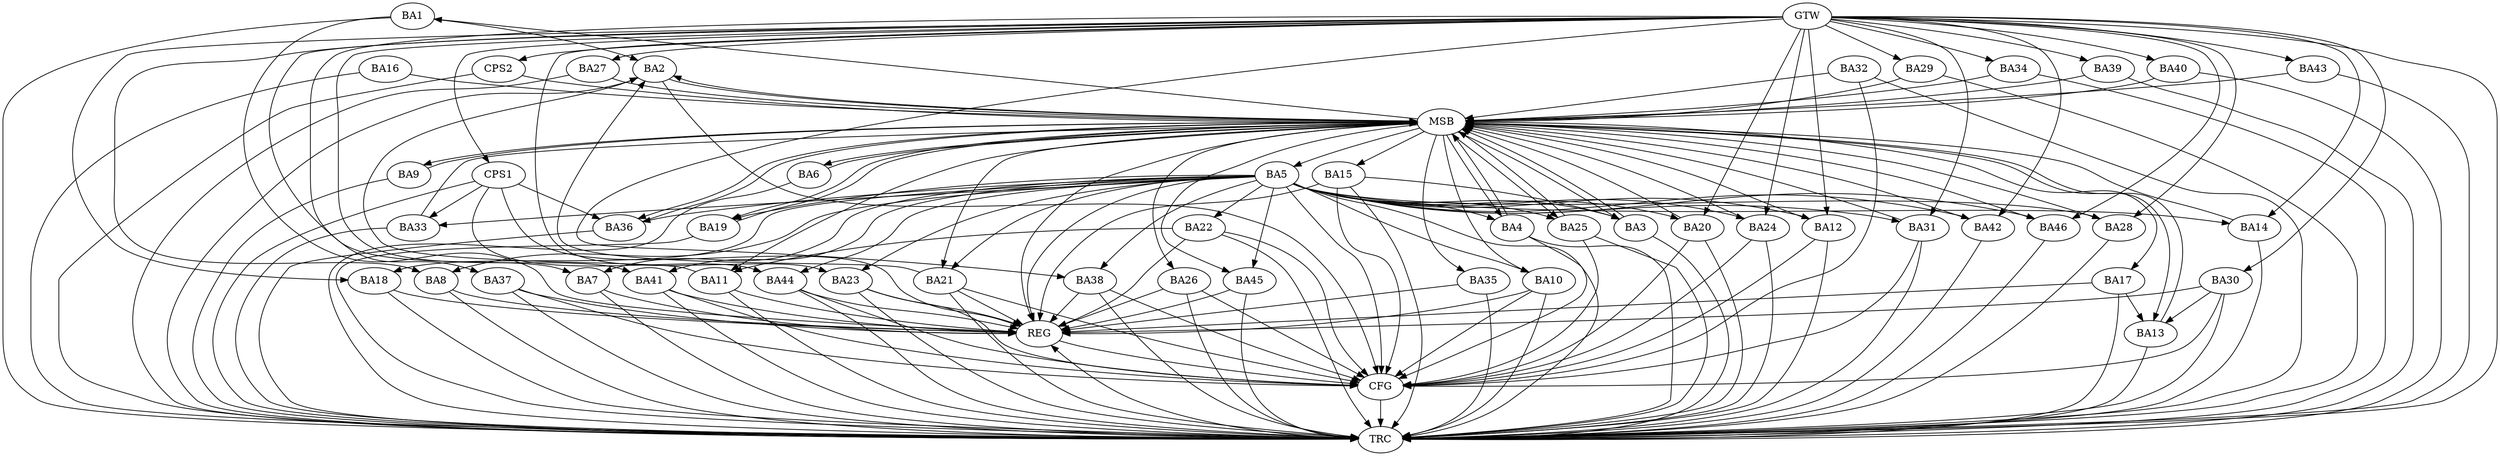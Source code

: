 strict digraph G {
  BA1 [ label="BA1" ];
  BA2 [ label="BA2" ];
  BA3 [ label="BA3" ];
  BA4 [ label="BA4" ];
  BA5 [ label="BA5" ];
  BA6 [ label="BA6" ];
  BA7 [ label="BA7" ];
  BA8 [ label="BA8" ];
  BA9 [ label="BA9" ];
  BA10 [ label="BA10" ];
  BA11 [ label="BA11" ];
  BA12 [ label="BA12" ];
  BA13 [ label="BA13" ];
  BA14 [ label="BA14" ];
  BA15 [ label="BA15" ];
  BA16 [ label="BA16" ];
  BA17 [ label="BA17" ];
  BA18 [ label="BA18" ];
  BA19 [ label="BA19" ];
  BA20 [ label="BA20" ];
  BA21 [ label="BA21" ];
  BA22 [ label="BA22" ];
  BA23 [ label="BA23" ];
  BA24 [ label="BA24" ];
  BA25 [ label="BA25" ];
  BA26 [ label="BA26" ];
  BA27 [ label="BA27" ];
  BA28 [ label="BA28" ];
  BA29 [ label="BA29" ];
  BA30 [ label="BA30" ];
  BA31 [ label="BA31" ];
  BA32 [ label="BA32" ];
  BA33 [ label="BA33" ];
  BA34 [ label="BA34" ];
  BA35 [ label="BA35" ];
  BA36 [ label="BA36" ];
  BA37 [ label="BA37" ];
  BA38 [ label="BA38" ];
  BA39 [ label="BA39" ];
  BA40 [ label="BA40" ];
  BA41 [ label="BA41" ];
  BA42 [ label="BA42" ];
  BA43 [ label="BA43" ];
  BA44 [ label="BA44" ];
  BA45 [ label="BA45" ];
  BA46 [ label="BA46" ];
  CPS1 [ label="CPS1" ];
  CPS2 [ label="CPS2" ];
  GTW [ label="GTW" ];
  REG [ label="REG" ];
  MSB [ label="MSB" ];
  CFG [ label="CFG" ];
  TRC [ label="TRC" ];
  BA1 -> BA2;
  BA5 -> BA3;
  BA11 -> BA2;
  BA15 -> BA3;
  BA17 -> BA13;
  BA21 -> BA2;
  BA22 -> BA11;
  BA30 -> BA13;
  CPS1 -> BA44;
  CPS1 -> BA33;
  CPS1 -> BA36;
  GTW -> BA7;
  GTW -> BA8;
  GTW -> BA12;
  GTW -> BA14;
  GTW -> BA18;
  GTW -> BA20;
  GTW -> BA23;
  GTW -> BA24;
  GTW -> BA27;
  GTW -> BA28;
  GTW -> BA29;
  GTW -> BA30;
  GTW -> BA31;
  GTW -> BA34;
  GTW -> BA37;
  GTW -> BA38;
  GTW -> BA39;
  GTW -> BA40;
  GTW -> BA41;
  GTW -> BA42;
  GTW -> BA43;
  GTW -> BA46;
  GTW -> CPS1;
  GTW -> CPS2;
  BA1 -> REG;
  BA5 -> REG;
  BA7 -> REG;
  BA8 -> REG;
  BA10 -> REG;
  BA11 -> REG;
  BA15 -> REG;
  BA17 -> REG;
  BA18 -> REG;
  BA21 -> REG;
  BA22 -> REG;
  BA23 -> REG;
  BA26 -> REG;
  BA30 -> REG;
  BA35 -> REG;
  BA37 -> REG;
  BA38 -> REG;
  BA41 -> REG;
  BA44 -> REG;
  BA45 -> REG;
  CPS1 -> REG;
  BA2 -> MSB;
  MSB -> BA1;
  MSB -> REG;
  BA3 -> MSB;
  BA4 -> MSB;
  MSB -> BA3;
  BA6 -> MSB;
  BA9 -> MSB;
  BA12 -> MSB;
  BA13 -> MSB;
  MSB -> BA2;
  BA14 -> MSB;
  BA16 -> MSB;
  MSB -> BA6;
  BA19 -> MSB;
  BA20 -> MSB;
  BA24 -> MSB;
  MSB -> BA17;
  BA25 -> MSB;
  MSB -> BA10;
  BA27 -> MSB;
  BA28 -> MSB;
  BA29 -> MSB;
  MSB -> BA9;
  BA31 -> MSB;
  MSB -> BA4;
  BA32 -> MSB;
  MSB -> BA11;
  BA33 -> MSB;
  MSB -> BA15;
  BA34 -> MSB;
  MSB -> BA13;
  BA36 -> MSB;
  MSB -> BA35;
  BA39 -> MSB;
  MSB -> BA36;
  BA40 -> MSB;
  MSB -> BA21;
  BA42 -> MSB;
  BA43 -> MSB;
  BA46 -> MSB;
  CPS2 -> MSB;
  MSB -> BA19;
  MSB -> BA5;
  MSB -> BA26;
  MSB -> BA25;
  MSB -> BA45;
  BA22 -> CFG;
  BA38 -> CFG;
  BA30 -> CFG;
  BA20 -> CFG;
  BA44 -> CFG;
  BA25 -> CFG;
  BA23 -> CFG;
  BA5 -> CFG;
  BA32 -> CFG;
  BA21 -> CFG;
  BA31 -> CFG;
  BA4 -> CFG;
  BA24 -> CFG;
  BA26 -> CFG;
  BA41 -> CFG;
  BA2 -> CFG;
  BA37 -> CFG;
  BA10 -> CFG;
  BA12 -> CFG;
  BA15 -> CFG;
  REG -> CFG;
  BA1 -> TRC;
  BA2 -> TRC;
  BA3 -> TRC;
  BA4 -> TRC;
  BA5 -> TRC;
  BA6 -> TRC;
  BA7 -> TRC;
  BA8 -> TRC;
  BA9 -> TRC;
  BA10 -> TRC;
  BA11 -> TRC;
  BA12 -> TRC;
  BA13 -> TRC;
  BA14 -> TRC;
  BA15 -> TRC;
  BA16 -> TRC;
  BA17 -> TRC;
  BA18 -> TRC;
  BA19 -> TRC;
  BA20 -> TRC;
  BA21 -> TRC;
  BA22 -> TRC;
  BA23 -> TRC;
  BA24 -> TRC;
  BA25 -> TRC;
  BA26 -> TRC;
  BA27 -> TRC;
  BA28 -> TRC;
  BA29 -> TRC;
  BA30 -> TRC;
  BA31 -> TRC;
  BA32 -> TRC;
  BA33 -> TRC;
  BA34 -> TRC;
  BA35 -> TRC;
  BA36 -> TRC;
  BA37 -> TRC;
  BA38 -> TRC;
  BA39 -> TRC;
  BA40 -> TRC;
  BA41 -> TRC;
  BA42 -> TRC;
  BA43 -> TRC;
  BA44 -> TRC;
  BA45 -> TRC;
  BA46 -> TRC;
  CPS1 -> TRC;
  CPS2 -> TRC;
  GTW -> TRC;
  CFG -> TRC;
  TRC -> REG;
  BA5 -> BA10;
  BA5 -> BA45;
  BA5 -> BA12;
  BA5 -> BA31;
  BA5 -> BA23;
  BA5 -> BA38;
  BA5 -> BA36;
  BA5 -> BA44;
  BA5 -> BA7;
  BA5 -> BA22;
  BA5 -> BA25;
  BA5 -> BA41;
  BA5 -> BA8;
  BA5 -> BA4;
  BA5 -> BA21;
  BA5 -> BA19;
  BA5 -> BA18;
  BA5 -> BA46;
  BA5 -> BA20;
  BA5 -> BA33;
  BA5 -> BA28;
  BA5 -> BA14;
  BA5 -> BA42;
  BA5 -> BA24;
}
